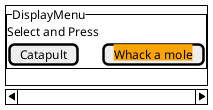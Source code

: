 @startsalt
{S-
{^DisplayMenu
Select and Press
[Catapult] | [<back:orange>Whack a mole</back>] 
}
}
@@endsalt
